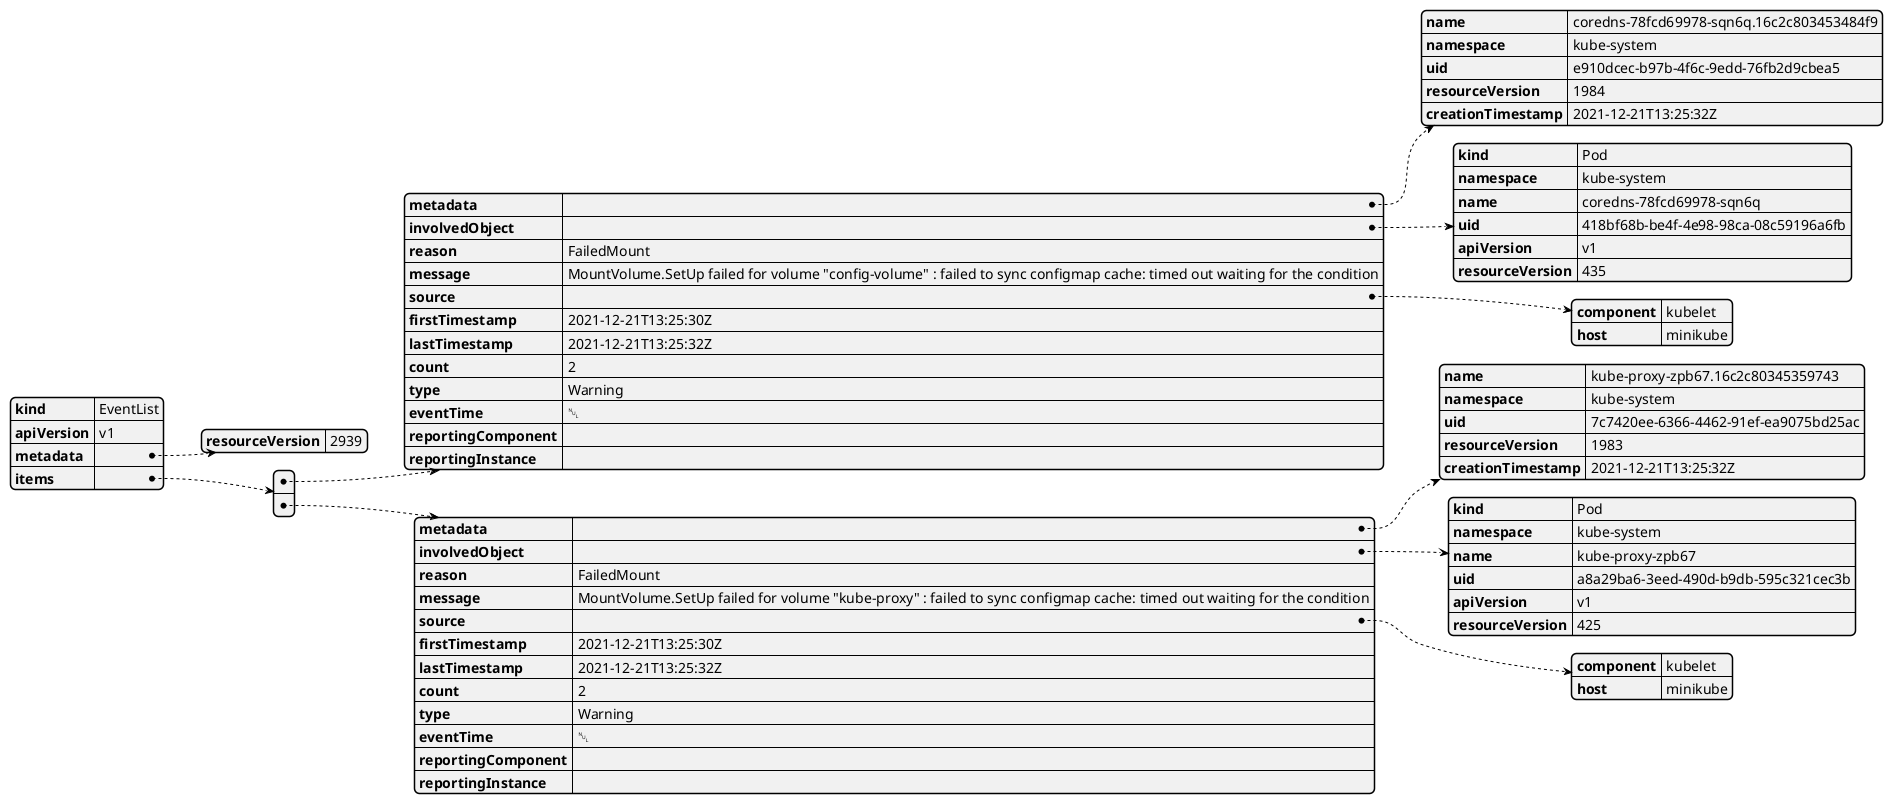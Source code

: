 @startjson
{
    "kind": "EventList",
    "apiVersion": "v1",
    "metadata": {
        "resourceVersion": "2939"
    },
    "items": [
        {
            "metadata": {
                "name": "coredns-78fcd69978-sqn6q.16c2c803453484f9",
                "namespace": "kube-system",
                "uid": "e910dcec-b97b-4f6c-9edd-76fb2d9cbea5",
                "resourceVersion": "1984",
                "creationTimestamp": "2021-12-21T13:25:32Z"
            },
            "involvedObject": {
                "kind": "Pod",
                "namespace": "kube-system",
                "name": "coredns-78fcd69978-sqn6q",
                "uid": "418bf68b-be4f-4e98-98ca-08c59196a6fb",
                "apiVersion": "v1",
                "resourceVersion": "435"
            },
            "reason": "FailedMount",
            "message": "MountVolume.SetUp failed for volume \"config-volume\" : failed to sync configmap cache: timed out waiting for the condition",
            "source": {
                "component": "kubelet",
                "host": "minikube"
            },
            "firstTimestamp": "2021-12-21T13:25:30Z",
            "lastTimestamp": "2021-12-21T13:25:32Z",
            "count": 2,
            "type": "Warning",
            "eventTime": null,
            "reportingComponent": "",
            "reportingInstance": ""
        },
        {
            "metadata": {
                "name": "kube-proxy-zpb67.16c2c80345359743",
                "namespace": "kube-system",
                "uid": "7c7420ee-6366-4462-91ef-ea9075bd25ac",
                "resourceVersion": "1983",
                "creationTimestamp": "2021-12-21T13:25:32Z"
            },
            "involvedObject": {
                "kind": "Pod",
                "namespace": "kube-system",
                "name": "kube-proxy-zpb67",
                "uid": "a8a29ba6-3eed-490d-b9db-595c321cec3b",
                "apiVersion": "v1",
                "resourceVersion": "425"
            },
            "reason": "FailedMount",
            "message": "MountVolume.SetUp failed for volume \"kube-proxy\" : failed to sync configmap cache: timed out waiting for the condition",
            "source": {
                "component": "kubelet",
                "host": "minikube"
            },
            "firstTimestamp": "2021-12-21T13:25:30Z",
            "lastTimestamp": "2021-12-21T13:25:32Z",
            "count": 2,
            "type": "Warning",
            "eventTime": null,
            "reportingComponent": "",
            "reportingInstance": ""
        }
    ]
}
@endjson
